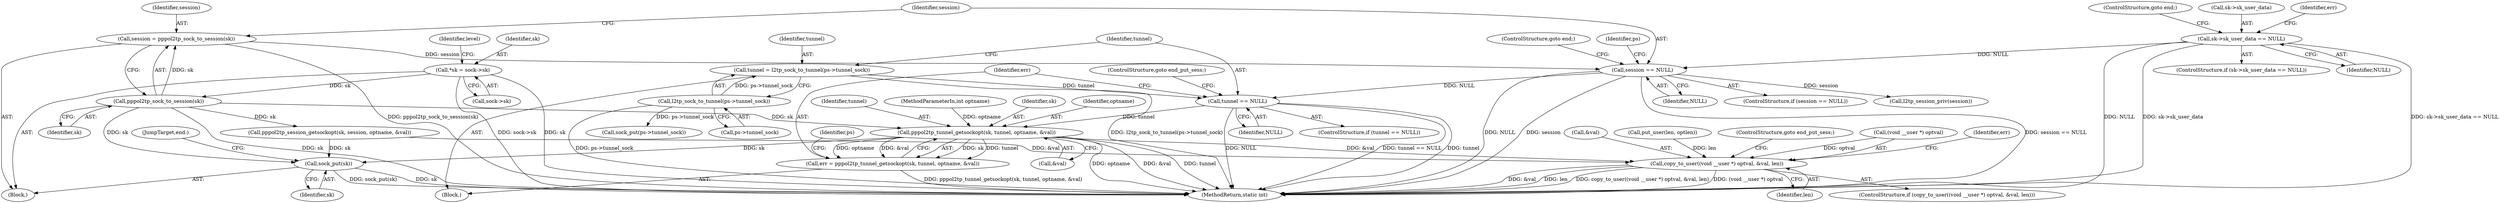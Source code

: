digraph "0_linux_3cf521f7dc87c031617fd47e4b7aa2593c2f3daf@pointer" {
"1000194" [label="(Call,tunnel == NULL)"];
"1000187" [label="(Call,tunnel = l2tp_sock_to_tunnel(ps->tunnel_sock))"];
"1000189" [label="(Call,l2tp_sock_to_tunnel(ps->tunnel_sock))"];
"1000162" [label="(Call,session == NULL)"];
"1000157" [label="(Call,session = pppol2tp_sock_to_session(sk))"];
"1000159" [label="(Call,pppol2tp_sock_to_session(sk))"];
"1000110" [label="(Call,*sk = sock->sk)"];
"1000147" [label="(Call,sk->sk_user_data == NULL)"];
"1000200" [label="(Call,pppol2tp_tunnel_getsockopt(sk, tunnel, optname, &val))"];
"1000198" [label="(Call,err = pppol2tp_tunnel_getsockopt(sk, tunnel, optname, &val))"];
"1000229" [label="(Call,copy_to_user((void __user *) optval, &val, len))"];
"1000241" [label="(Call,sock_put(sk))"];
"1000165" [label="(ControlStructure,goto end;)"];
"1000197" [label="(ControlStructure,goto end_put_sess;)"];
"1000241" [label="(Call,sock_put(sk))"];
"1000146" [label="(ControlStructure,if (sk->sk_user_data == NULL))"];
"1000243" [label="(JumpTarget,end:)"];
"1000112" [label="(Call,sock->sk)"];
"1000164" [label="(Identifier,NULL)"];
"1000242" [label="(Identifier,sk)"];
"1000230" [label="(Call,(void __user *) optval)"];
"1000229" [label="(Call,copy_to_user((void __user *) optval, &val, len))"];
"1000195" [label="(Identifier,tunnel)"];
"1000235" [label="(Identifier,len)"];
"1000200" [label="(Call,pppol2tp_tunnel_getsockopt(sk, tunnel, optname, &val))"];
"1000194" [label="(Call,tunnel == NULL)"];
"1000152" [label="(ControlStructure,goto end;)"];
"1000148" [label="(Call,sk->sk_user_data)"];
"1000111" [label="(Identifier,sk)"];
"1000233" [label="(Call,&val)"];
"1000206" [label="(Call,sock_put(ps->tunnel_sock))"];
"1000160" [label="(Identifier,sk)"];
"1000187" [label="(Call,tunnel = l2tp_sock_to_tunnel(ps->tunnel_sock))"];
"1000147" [label="(Call,sk->sk_user_data == NULL)"];
"1000213" [label="(Call,pppol2tp_session_getsockopt(sk, session, optname, &val))"];
"1000108" [label="(Block,)"];
"1000158" [label="(Identifier,session)"];
"1000198" [label="(Call,err = pppol2tp_tunnel_getsockopt(sk, tunnel, optname, &val))"];
"1000224" [label="(Call,put_user(len, optlen))"];
"1000208" [label="(Identifier,ps)"];
"1000154" [label="(Identifier,err)"];
"1000203" [label="(Identifier,optname)"];
"1000151" [label="(Identifier,NULL)"];
"1000193" [label="(ControlStructure,if (tunnel == NULL))"];
"1000110" [label="(Call,*sk = sock->sk)"];
"1000199" [label="(Identifier,err)"];
"1000190" [label="(Call,ps->tunnel_sock)"];
"1000236" [label="(ControlStructure,goto end_put_sess;)"];
"1000246" [label="(MethodReturn,static int)"];
"1000167" [label="(Identifier,ps)"];
"1000162" [label="(Call,session == NULL)"];
"1000202" [label="(Identifier,tunnel)"];
"1000188" [label="(Identifier,tunnel)"];
"1000123" [label="(Identifier,level)"];
"1000204" [label="(Call,&val)"];
"1000105" [label="(MethodParameterIn,int optname)"];
"1000161" [label="(ControlStructure,if (session == NULL))"];
"1000157" [label="(Call,session = pppol2tp_sock_to_session(sk))"];
"1000201" [label="(Identifier,sk)"];
"1000228" [label="(ControlStructure,if (copy_to_user((void __user *) optval, &val, len)))"];
"1000196" [label="(Identifier,NULL)"];
"1000189" [label="(Call,l2tp_sock_to_tunnel(ps->tunnel_sock))"];
"1000238" [label="(Identifier,err)"];
"1000168" [label="(Call,l2tp_session_priv(session))"];
"1000159" [label="(Call,pppol2tp_sock_to_session(sk))"];
"1000182" [label="(Block,)"];
"1000163" [label="(Identifier,session)"];
"1000194" -> "1000193"  [label="AST: "];
"1000194" -> "1000196"  [label="CFG: "];
"1000195" -> "1000194"  [label="AST: "];
"1000196" -> "1000194"  [label="AST: "];
"1000197" -> "1000194"  [label="CFG: "];
"1000199" -> "1000194"  [label="CFG: "];
"1000194" -> "1000246"  [label="DDG: tunnel == NULL"];
"1000194" -> "1000246"  [label="DDG: tunnel"];
"1000194" -> "1000246"  [label="DDG: NULL"];
"1000187" -> "1000194"  [label="DDG: tunnel"];
"1000162" -> "1000194"  [label="DDG: NULL"];
"1000194" -> "1000200"  [label="DDG: tunnel"];
"1000187" -> "1000182"  [label="AST: "];
"1000187" -> "1000189"  [label="CFG: "];
"1000188" -> "1000187"  [label="AST: "];
"1000189" -> "1000187"  [label="AST: "];
"1000195" -> "1000187"  [label="CFG: "];
"1000187" -> "1000246"  [label="DDG: l2tp_sock_to_tunnel(ps->tunnel_sock)"];
"1000189" -> "1000187"  [label="DDG: ps->tunnel_sock"];
"1000189" -> "1000190"  [label="CFG: "];
"1000190" -> "1000189"  [label="AST: "];
"1000189" -> "1000246"  [label="DDG: ps->tunnel_sock"];
"1000189" -> "1000206"  [label="DDG: ps->tunnel_sock"];
"1000162" -> "1000161"  [label="AST: "];
"1000162" -> "1000164"  [label="CFG: "];
"1000163" -> "1000162"  [label="AST: "];
"1000164" -> "1000162"  [label="AST: "];
"1000165" -> "1000162"  [label="CFG: "];
"1000167" -> "1000162"  [label="CFG: "];
"1000162" -> "1000246"  [label="DDG: NULL"];
"1000162" -> "1000246"  [label="DDG: session"];
"1000162" -> "1000246"  [label="DDG: session == NULL"];
"1000157" -> "1000162"  [label="DDG: session"];
"1000147" -> "1000162"  [label="DDG: NULL"];
"1000162" -> "1000168"  [label="DDG: session"];
"1000157" -> "1000108"  [label="AST: "];
"1000157" -> "1000159"  [label="CFG: "];
"1000158" -> "1000157"  [label="AST: "];
"1000159" -> "1000157"  [label="AST: "];
"1000163" -> "1000157"  [label="CFG: "];
"1000157" -> "1000246"  [label="DDG: pppol2tp_sock_to_session(sk)"];
"1000159" -> "1000157"  [label="DDG: sk"];
"1000159" -> "1000160"  [label="CFG: "];
"1000160" -> "1000159"  [label="AST: "];
"1000159" -> "1000246"  [label="DDG: sk"];
"1000110" -> "1000159"  [label="DDG: sk"];
"1000159" -> "1000200"  [label="DDG: sk"];
"1000159" -> "1000213"  [label="DDG: sk"];
"1000159" -> "1000241"  [label="DDG: sk"];
"1000110" -> "1000108"  [label="AST: "];
"1000110" -> "1000112"  [label="CFG: "];
"1000111" -> "1000110"  [label="AST: "];
"1000112" -> "1000110"  [label="AST: "];
"1000123" -> "1000110"  [label="CFG: "];
"1000110" -> "1000246"  [label="DDG: sock->sk"];
"1000110" -> "1000246"  [label="DDG: sk"];
"1000147" -> "1000146"  [label="AST: "];
"1000147" -> "1000151"  [label="CFG: "];
"1000148" -> "1000147"  [label="AST: "];
"1000151" -> "1000147"  [label="AST: "];
"1000152" -> "1000147"  [label="CFG: "];
"1000154" -> "1000147"  [label="CFG: "];
"1000147" -> "1000246"  [label="DDG: NULL"];
"1000147" -> "1000246"  [label="DDG: sk->sk_user_data"];
"1000147" -> "1000246"  [label="DDG: sk->sk_user_data == NULL"];
"1000200" -> "1000198"  [label="AST: "];
"1000200" -> "1000204"  [label="CFG: "];
"1000201" -> "1000200"  [label="AST: "];
"1000202" -> "1000200"  [label="AST: "];
"1000203" -> "1000200"  [label="AST: "];
"1000204" -> "1000200"  [label="AST: "];
"1000198" -> "1000200"  [label="CFG: "];
"1000200" -> "1000246"  [label="DDG: optname"];
"1000200" -> "1000246"  [label="DDG: &val"];
"1000200" -> "1000246"  [label="DDG: tunnel"];
"1000200" -> "1000198"  [label="DDG: sk"];
"1000200" -> "1000198"  [label="DDG: tunnel"];
"1000200" -> "1000198"  [label="DDG: optname"];
"1000200" -> "1000198"  [label="DDG: &val"];
"1000105" -> "1000200"  [label="DDG: optname"];
"1000200" -> "1000229"  [label="DDG: &val"];
"1000200" -> "1000241"  [label="DDG: sk"];
"1000198" -> "1000182"  [label="AST: "];
"1000199" -> "1000198"  [label="AST: "];
"1000208" -> "1000198"  [label="CFG: "];
"1000198" -> "1000246"  [label="DDG: pppol2tp_tunnel_getsockopt(sk, tunnel, optname, &val)"];
"1000229" -> "1000228"  [label="AST: "];
"1000229" -> "1000235"  [label="CFG: "];
"1000230" -> "1000229"  [label="AST: "];
"1000233" -> "1000229"  [label="AST: "];
"1000235" -> "1000229"  [label="AST: "];
"1000236" -> "1000229"  [label="CFG: "];
"1000238" -> "1000229"  [label="CFG: "];
"1000229" -> "1000246"  [label="DDG: &val"];
"1000229" -> "1000246"  [label="DDG: len"];
"1000229" -> "1000246"  [label="DDG: copy_to_user((void __user *) optval, &val, len)"];
"1000229" -> "1000246"  [label="DDG: (void __user *) optval"];
"1000230" -> "1000229"  [label="DDG: optval"];
"1000213" -> "1000229"  [label="DDG: &val"];
"1000224" -> "1000229"  [label="DDG: len"];
"1000241" -> "1000108"  [label="AST: "];
"1000241" -> "1000242"  [label="CFG: "];
"1000242" -> "1000241"  [label="AST: "];
"1000243" -> "1000241"  [label="CFG: "];
"1000241" -> "1000246"  [label="DDG: sk"];
"1000241" -> "1000246"  [label="DDG: sock_put(sk)"];
"1000213" -> "1000241"  [label="DDG: sk"];
}
